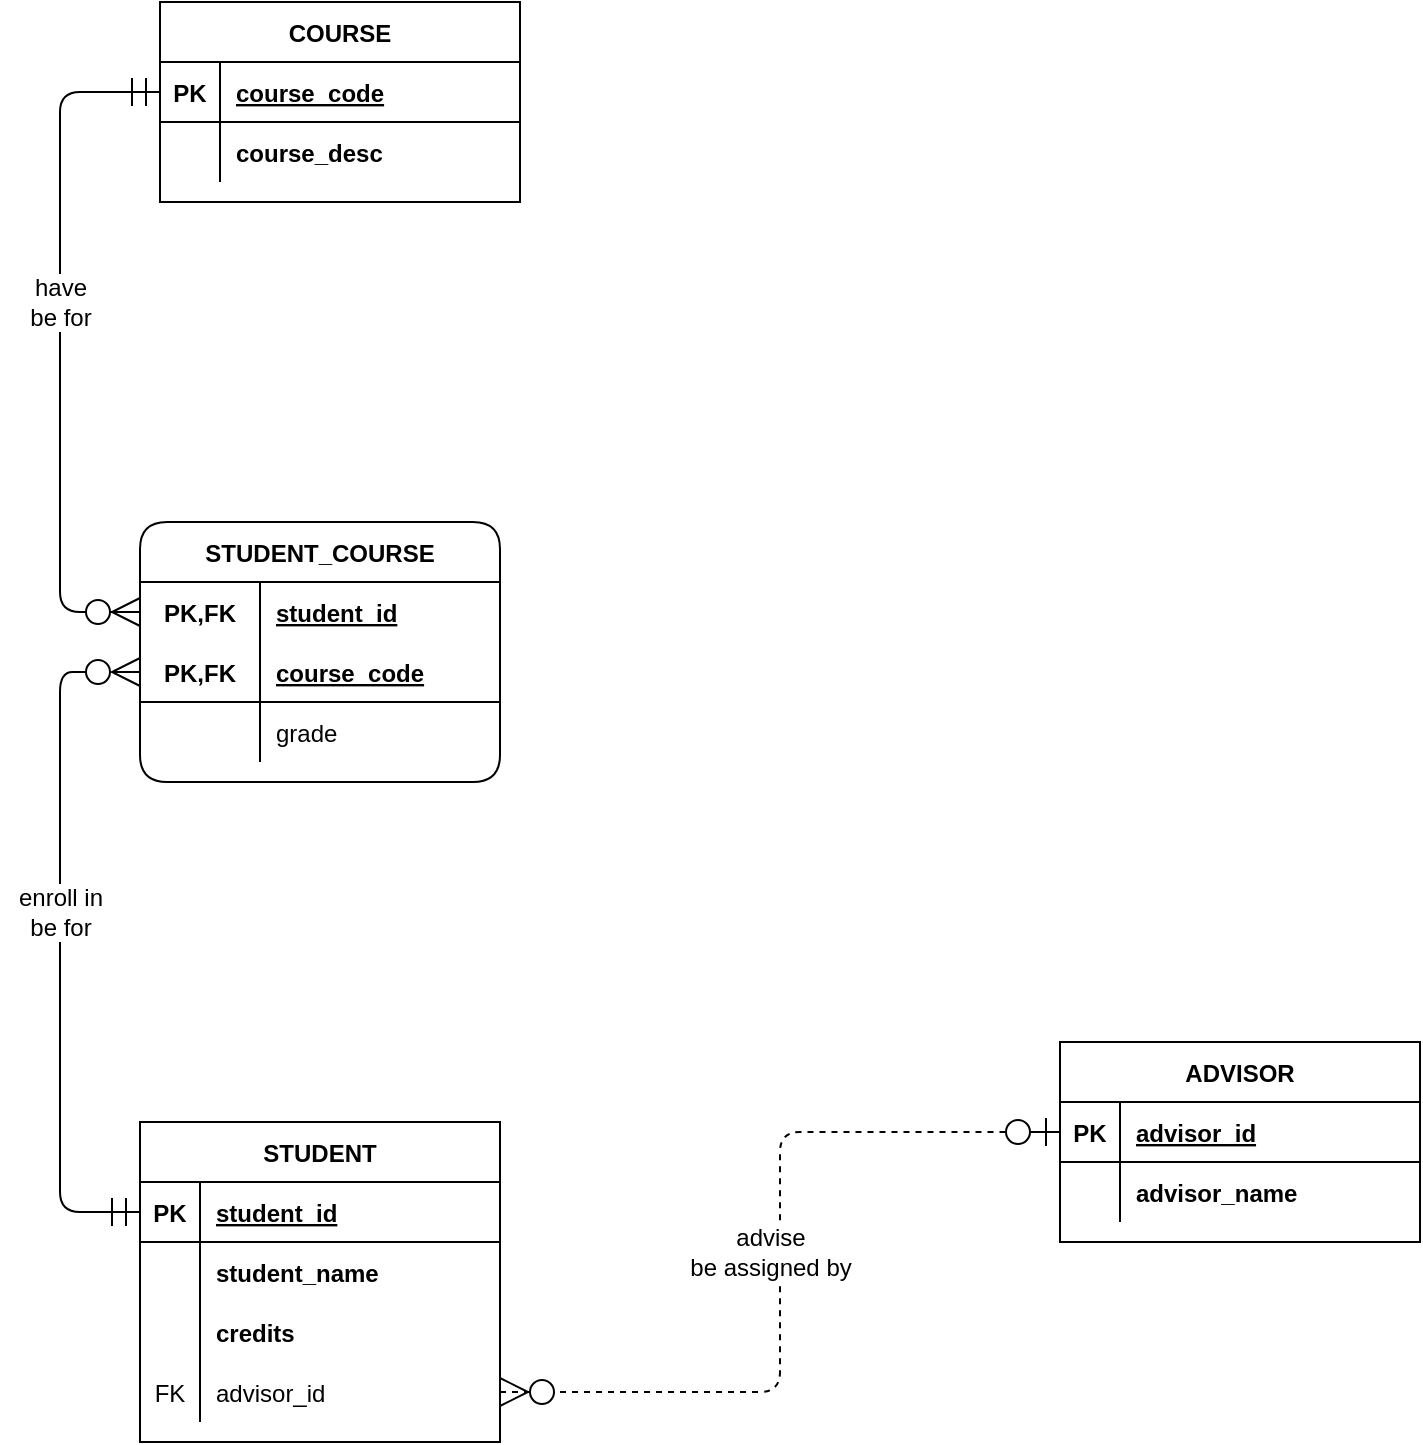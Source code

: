 <mxfile version="15.3.7" type="device"><diagram id="-5cfc8i5kIAN9DJoG0y5" name="Page-1"><mxGraphModel dx="1221" dy="644" grid="1" gridSize="10" guides="1" tooltips="1" connect="1" arrows="1" fold="1" page="1" pageScale="1" pageWidth="1700" pageHeight="1100" math="0" shadow="0"><root><mxCell id="0"/><mxCell id="1" parent="0"/><mxCell id="I5_GtN7GqCO0dgaqVWBn-1" value="COURSE" style="shape=table;startSize=30;container=1;collapsible=1;childLayout=tableLayout;fixedRows=1;rowLines=0;fontStyle=1;align=center;resizeLast=1;" vertex="1" parent="1"><mxGeometry x="580" y="210" width="180" height="100" as="geometry"/></mxCell><mxCell id="I5_GtN7GqCO0dgaqVWBn-2" value="" style="shape=partialRectangle;collapsible=0;dropTarget=0;pointerEvents=0;fillColor=none;top=0;left=0;bottom=1;right=0;points=[[0,0.5],[1,0.5]];portConstraint=eastwest;" vertex="1" parent="I5_GtN7GqCO0dgaqVWBn-1"><mxGeometry y="30" width="180" height="30" as="geometry"/></mxCell><mxCell id="I5_GtN7GqCO0dgaqVWBn-3" value="PK" style="shape=partialRectangle;connectable=0;fillColor=none;top=0;left=0;bottom=0;right=0;fontStyle=1;overflow=hidden;" vertex="1" parent="I5_GtN7GqCO0dgaqVWBn-2"><mxGeometry width="30" height="30" as="geometry"><mxRectangle width="30" height="30" as="alternateBounds"/></mxGeometry></mxCell><mxCell id="I5_GtN7GqCO0dgaqVWBn-4" value="course_code" style="shape=partialRectangle;connectable=0;fillColor=none;top=0;left=0;bottom=0;right=0;align=left;spacingLeft=6;fontStyle=5;overflow=hidden;" vertex="1" parent="I5_GtN7GqCO0dgaqVWBn-2"><mxGeometry x="30" width="150" height="30" as="geometry"><mxRectangle width="150" height="30" as="alternateBounds"/></mxGeometry></mxCell><mxCell id="I5_GtN7GqCO0dgaqVWBn-5" value="" style="shape=partialRectangle;collapsible=0;dropTarget=0;pointerEvents=0;fillColor=none;top=0;left=0;bottom=0;right=0;points=[[0,0.5],[1,0.5]];portConstraint=eastwest;" vertex="1" parent="I5_GtN7GqCO0dgaqVWBn-1"><mxGeometry y="60" width="180" height="30" as="geometry"/></mxCell><mxCell id="I5_GtN7GqCO0dgaqVWBn-6" value="" style="shape=partialRectangle;connectable=0;fillColor=none;top=0;left=0;bottom=0;right=0;editable=1;overflow=hidden;" vertex="1" parent="I5_GtN7GqCO0dgaqVWBn-5"><mxGeometry width="30" height="30" as="geometry"><mxRectangle width="30" height="30" as="alternateBounds"/></mxGeometry></mxCell><mxCell id="I5_GtN7GqCO0dgaqVWBn-7" value="course_desc" style="shape=partialRectangle;connectable=0;fillColor=none;top=0;left=0;bottom=0;right=0;align=left;spacingLeft=6;overflow=hidden;fontStyle=1" vertex="1" parent="I5_GtN7GqCO0dgaqVWBn-5"><mxGeometry x="30" width="150" height="30" as="geometry"><mxRectangle width="150" height="30" as="alternateBounds"/></mxGeometry></mxCell><mxCell id="I5_GtN7GqCO0dgaqVWBn-27" value="STUDENT_COURSE" style="shape=table;startSize=30;container=1;collapsible=1;childLayout=tableLayout;fixedRows=1;rowLines=0;fontStyle=1;align=center;resizeLast=1;rounded=1;" vertex="1" parent="1"><mxGeometry x="570" y="470" width="180" height="130" as="geometry"/></mxCell><mxCell id="I5_GtN7GqCO0dgaqVWBn-28" value="" style="shape=partialRectangle;collapsible=0;dropTarget=0;pointerEvents=0;fillColor=none;top=0;left=0;bottom=0;right=0;points=[[0,0.5],[1,0.5]];portConstraint=eastwest;" vertex="1" parent="I5_GtN7GqCO0dgaqVWBn-27"><mxGeometry y="30" width="180" height="30" as="geometry"/></mxCell><mxCell id="I5_GtN7GqCO0dgaqVWBn-29" value="PK,FK" style="shape=partialRectangle;connectable=0;fillColor=none;top=0;left=0;bottom=0;right=0;fontStyle=1;overflow=hidden;" vertex="1" parent="I5_GtN7GqCO0dgaqVWBn-28"><mxGeometry width="60" height="30" as="geometry"><mxRectangle width="60" height="30" as="alternateBounds"/></mxGeometry></mxCell><mxCell id="I5_GtN7GqCO0dgaqVWBn-30" value="student_id" style="shape=partialRectangle;connectable=0;fillColor=none;top=0;left=0;bottom=0;right=0;align=left;spacingLeft=6;fontStyle=5;overflow=hidden;" vertex="1" parent="I5_GtN7GqCO0dgaqVWBn-28"><mxGeometry x="60" width="120" height="30" as="geometry"><mxRectangle width="120" height="30" as="alternateBounds"/></mxGeometry></mxCell><mxCell id="I5_GtN7GqCO0dgaqVWBn-31" value="" style="shape=partialRectangle;collapsible=0;dropTarget=0;pointerEvents=0;fillColor=none;top=0;left=0;bottom=1;right=0;points=[[0,0.5],[1,0.5]];portConstraint=eastwest;" vertex="1" parent="I5_GtN7GqCO0dgaqVWBn-27"><mxGeometry y="60" width="180" height="30" as="geometry"/></mxCell><mxCell id="I5_GtN7GqCO0dgaqVWBn-32" value="PK,FK" style="shape=partialRectangle;connectable=0;fillColor=none;top=0;left=0;bottom=0;right=0;fontStyle=1;overflow=hidden;" vertex="1" parent="I5_GtN7GqCO0dgaqVWBn-31"><mxGeometry width="60" height="30" as="geometry"><mxRectangle width="60" height="30" as="alternateBounds"/></mxGeometry></mxCell><mxCell id="I5_GtN7GqCO0dgaqVWBn-33" value="course_code" style="shape=partialRectangle;connectable=0;fillColor=none;top=0;left=0;bottom=0;right=0;align=left;spacingLeft=6;fontStyle=5;overflow=hidden;" vertex="1" parent="I5_GtN7GqCO0dgaqVWBn-31"><mxGeometry x="60" width="120" height="30" as="geometry"><mxRectangle width="120" height="30" as="alternateBounds"/></mxGeometry></mxCell><mxCell id="I5_GtN7GqCO0dgaqVWBn-34" value="" style="shape=partialRectangle;collapsible=0;dropTarget=0;pointerEvents=0;fillColor=none;top=0;left=0;bottom=0;right=0;points=[[0,0.5],[1,0.5]];portConstraint=eastwest;" vertex="1" parent="I5_GtN7GqCO0dgaqVWBn-27"><mxGeometry y="90" width="180" height="30" as="geometry"/></mxCell><mxCell id="I5_GtN7GqCO0dgaqVWBn-35" value="" style="shape=partialRectangle;connectable=0;fillColor=none;top=0;left=0;bottom=0;right=0;editable=1;overflow=hidden;" vertex="1" parent="I5_GtN7GqCO0dgaqVWBn-34"><mxGeometry width="60" height="30" as="geometry"><mxRectangle width="60" height="30" as="alternateBounds"/></mxGeometry></mxCell><mxCell id="I5_GtN7GqCO0dgaqVWBn-36" value="grade" style="shape=partialRectangle;connectable=0;fillColor=none;top=0;left=0;bottom=0;right=0;align=left;spacingLeft=6;overflow=hidden;" vertex="1" parent="I5_GtN7GqCO0dgaqVWBn-34"><mxGeometry x="60" width="120" height="30" as="geometry"><mxRectangle width="120" height="30" as="alternateBounds"/></mxGeometry></mxCell><mxCell id="I5_GtN7GqCO0dgaqVWBn-40" value="STUDENT" style="shape=table;startSize=30;container=1;collapsible=1;childLayout=tableLayout;fixedRows=1;rowLines=0;fontStyle=1;align=center;resizeLast=1;" vertex="1" parent="1"><mxGeometry x="570" y="770" width="180" height="160" as="geometry"/></mxCell><mxCell id="I5_GtN7GqCO0dgaqVWBn-41" value="" style="shape=partialRectangle;collapsible=0;dropTarget=0;pointerEvents=0;fillColor=none;top=0;left=0;bottom=1;right=0;points=[[0,0.5],[1,0.5]];portConstraint=eastwest;" vertex="1" parent="I5_GtN7GqCO0dgaqVWBn-40"><mxGeometry y="30" width="180" height="30" as="geometry"/></mxCell><mxCell id="I5_GtN7GqCO0dgaqVWBn-42" value="PK" style="shape=partialRectangle;connectable=0;fillColor=none;top=0;left=0;bottom=0;right=0;fontStyle=1;overflow=hidden;" vertex="1" parent="I5_GtN7GqCO0dgaqVWBn-41"><mxGeometry width="30" height="30" as="geometry"><mxRectangle width="30" height="30" as="alternateBounds"/></mxGeometry></mxCell><mxCell id="I5_GtN7GqCO0dgaqVWBn-43" value="student_id" style="shape=partialRectangle;connectable=0;fillColor=none;top=0;left=0;bottom=0;right=0;align=left;spacingLeft=6;fontStyle=5;overflow=hidden;" vertex="1" parent="I5_GtN7GqCO0dgaqVWBn-41"><mxGeometry x="30" width="150" height="30" as="geometry"><mxRectangle width="150" height="30" as="alternateBounds"/></mxGeometry></mxCell><mxCell id="I5_GtN7GqCO0dgaqVWBn-44" value="" style="shape=partialRectangle;collapsible=0;dropTarget=0;pointerEvents=0;fillColor=none;top=0;left=0;bottom=0;right=0;points=[[0,0.5],[1,0.5]];portConstraint=eastwest;" vertex="1" parent="I5_GtN7GqCO0dgaqVWBn-40"><mxGeometry y="60" width="180" height="30" as="geometry"/></mxCell><mxCell id="I5_GtN7GqCO0dgaqVWBn-45" value="" style="shape=partialRectangle;connectable=0;fillColor=none;top=0;left=0;bottom=0;right=0;editable=1;overflow=hidden;" vertex="1" parent="I5_GtN7GqCO0dgaqVWBn-44"><mxGeometry width="30" height="30" as="geometry"><mxRectangle width="30" height="30" as="alternateBounds"/></mxGeometry></mxCell><mxCell id="I5_GtN7GqCO0dgaqVWBn-46" value="student_name" style="shape=partialRectangle;connectable=0;fillColor=none;top=0;left=0;bottom=0;right=0;align=left;spacingLeft=6;overflow=hidden;fontStyle=1" vertex="1" parent="I5_GtN7GqCO0dgaqVWBn-44"><mxGeometry x="30" width="150" height="30" as="geometry"><mxRectangle width="150" height="30" as="alternateBounds"/></mxGeometry></mxCell><mxCell id="I5_GtN7GqCO0dgaqVWBn-47" value="" style="shape=partialRectangle;collapsible=0;dropTarget=0;pointerEvents=0;fillColor=none;top=0;left=0;bottom=0;right=0;points=[[0,0.5],[1,0.5]];portConstraint=eastwest;" vertex="1" parent="I5_GtN7GqCO0dgaqVWBn-40"><mxGeometry y="90" width="180" height="30" as="geometry"/></mxCell><mxCell id="I5_GtN7GqCO0dgaqVWBn-48" value="" style="shape=partialRectangle;connectable=0;fillColor=none;top=0;left=0;bottom=0;right=0;editable=1;overflow=hidden;" vertex="1" parent="I5_GtN7GqCO0dgaqVWBn-47"><mxGeometry width="30" height="30" as="geometry"><mxRectangle width="30" height="30" as="alternateBounds"/></mxGeometry></mxCell><mxCell id="I5_GtN7GqCO0dgaqVWBn-49" value="credits" style="shape=partialRectangle;connectable=0;fillColor=none;top=0;left=0;bottom=0;right=0;align=left;spacingLeft=6;overflow=hidden;fontStyle=1" vertex="1" parent="I5_GtN7GqCO0dgaqVWBn-47"><mxGeometry x="30" width="150" height="30" as="geometry"><mxRectangle width="150" height="30" as="alternateBounds"/></mxGeometry></mxCell><mxCell id="I5_GtN7GqCO0dgaqVWBn-50" value="" style="shape=partialRectangle;collapsible=0;dropTarget=0;pointerEvents=0;fillColor=none;top=0;left=0;bottom=0;right=0;points=[[0,0.5],[1,0.5]];portConstraint=eastwest;" vertex="1" parent="I5_GtN7GqCO0dgaqVWBn-40"><mxGeometry y="120" width="180" height="30" as="geometry"/></mxCell><mxCell id="I5_GtN7GqCO0dgaqVWBn-51" value="FK" style="shape=partialRectangle;connectable=0;fillColor=none;top=0;left=0;bottom=0;right=0;editable=1;overflow=hidden;" vertex="1" parent="I5_GtN7GqCO0dgaqVWBn-50"><mxGeometry width="30" height="30" as="geometry"><mxRectangle width="30" height="30" as="alternateBounds"/></mxGeometry></mxCell><mxCell id="I5_GtN7GqCO0dgaqVWBn-52" value="advisor_id" style="shape=partialRectangle;connectable=0;fillColor=none;top=0;left=0;bottom=0;right=0;align=left;spacingLeft=6;overflow=hidden;" vertex="1" parent="I5_GtN7GqCO0dgaqVWBn-50"><mxGeometry x="30" width="150" height="30" as="geometry"><mxRectangle width="150" height="30" as="alternateBounds"/></mxGeometry></mxCell><mxCell id="I5_GtN7GqCO0dgaqVWBn-53" value="ADVISOR" style="shape=table;startSize=30;container=1;collapsible=1;childLayout=tableLayout;fixedRows=1;rowLines=0;fontStyle=1;align=center;resizeLast=1;" vertex="1" parent="1"><mxGeometry x="1030" y="730" width="180" height="100" as="geometry"/></mxCell><mxCell id="I5_GtN7GqCO0dgaqVWBn-54" value="" style="shape=partialRectangle;collapsible=0;dropTarget=0;pointerEvents=0;fillColor=none;top=0;left=0;bottom=1;right=0;points=[[0,0.5],[1,0.5]];portConstraint=eastwest;" vertex="1" parent="I5_GtN7GqCO0dgaqVWBn-53"><mxGeometry y="30" width="180" height="30" as="geometry"/></mxCell><mxCell id="I5_GtN7GqCO0dgaqVWBn-55" value="PK" style="shape=partialRectangle;connectable=0;fillColor=none;top=0;left=0;bottom=0;right=0;fontStyle=1;overflow=hidden;" vertex="1" parent="I5_GtN7GqCO0dgaqVWBn-54"><mxGeometry width="30" height="30" as="geometry"><mxRectangle width="30" height="30" as="alternateBounds"/></mxGeometry></mxCell><mxCell id="I5_GtN7GqCO0dgaqVWBn-56" value="advisor_id" style="shape=partialRectangle;connectable=0;fillColor=none;top=0;left=0;bottom=0;right=0;align=left;spacingLeft=6;fontStyle=5;overflow=hidden;" vertex="1" parent="I5_GtN7GqCO0dgaqVWBn-54"><mxGeometry x="30" width="150" height="30" as="geometry"><mxRectangle width="150" height="30" as="alternateBounds"/></mxGeometry></mxCell><mxCell id="I5_GtN7GqCO0dgaqVWBn-57" value="" style="shape=partialRectangle;collapsible=0;dropTarget=0;pointerEvents=0;fillColor=none;top=0;left=0;bottom=0;right=0;points=[[0,0.5],[1,0.5]];portConstraint=eastwest;" vertex="1" parent="I5_GtN7GqCO0dgaqVWBn-53"><mxGeometry y="60" width="180" height="30" as="geometry"/></mxCell><mxCell id="I5_GtN7GqCO0dgaqVWBn-58" value="" style="shape=partialRectangle;connectable=0;fillColor=none;top=0;left=0;bottom=0;right=0;editable=1;overflow=hidden;" vertex="1" parent="I5_GtN7GqCO0dgaqVWBn-57"><mxGeometry width="30" height="30" as="geometry"><mxRectangle width="30" height="30" as="alternateBounds"/></mxGeometry></mxCell><mxCell id="I5_GtN7GqCO0dgaqVWBn-59" value="advisor_name" style="shape=partialRectangle;connectable=0;fillColor=none;top=0;left=0;bottom=0;right=0;align=left;spacingLeft=6;overflow=hidden;fontStyle=1" vertex="1" parent="I5_GtN7GqCO0dgaqVWBn-57"><mxGeometry x="30" width="150" height="30" as="geometry"><mxRectangle width="150" height="30" as="alternateBounds"/></mxGeometry></mxCell><mxCell id="I5_GtN7GqCO0dgaqVWBn-66" value="" style="endArrow=ERmandOne;html=1;entryX=0;entryY=0.5;entryDx=0;entryDy=0;exitX=0;exitY=0.5;exitDx=0;exitDy=0;edgeStyle=orthogonalEdgeStyle;endFill=0;endSize=12;startSize=12;startArrow=ERzeroToMany;startFill=1;" edge="1" parent="1" source="I5_GtN7GqCO0dgaqVWBn-28" target="I5_GtN7GqCO0dgaqVWBn-2"><mxGeometry width="50" height="50" relative="1" as="geometry"><mxPoint x="540" y="510" as="sourcePoint"/><mxPoint x="590" y="460" as="targetPoint"/><Array as="points"><mxPoint x="530" y="515"/><mxPoint x="530" y="255"/></Array></mxGeometry></mxCell><mxCell id="I5_GtN7GqCO0dgaqVWBn-67" value="" style="endArrow=ERzeroToMany;html=1;entryX=0;entryY=0.5;entryDx=0;entryDy=0;exitX=0;exitY=0.5;exitDx=0;exitDy=0;edgeStyle=orthogonalEdgeStyle;endSize=12;startSize=12;startArrow=ERmandOne;startFill=0;endFill=0;" edge="1" parent="1" source="I5_GtN7GqCO0dgaqVWBn-41" target="I5_GtN7GqCO0dgaqVWBn-31"><mxGeometry width="50" height="50" relative="1" as="geometry"><mxPoint x="540" y="800" as="sourcePoint"/><mxPoint x="590" y="750" as="targetPoint"/><Array as="points"><mxPoint x="530" y="815"/><mxPoint x="530" y="545"/></Array></mxGeometry></mxCell><mxCell id="I5_GtN7GqCO0dgaqVWBn-68" value="" style="endArrow=ERzeroToOne;dashed=1;html=1;entryX=0;entryY=0.5;entryDx=0;entryDy=0;exitX=1;exitY=0.5;exitDx=0;exitDy=0;edgeStyle=orthogonalEdgeStyle;startArrow=ERzeroToMany;startFill=1;endSize=12;startSize=12;endFill=0;" edge="1" parent="1" source="I5_GtN7GqCO0dgaqVWBn-50" target="I5_GtN7GqCO0dgaqVWBn-54"><mxGeometry width="50" height="50" relative="1" as="geometry"><mxPoint x="540" y="800" as="sourcePoint"/><mxPoint x="590" y="750" as="targetPoint"/></mxGeometry></mxCell><mxCell id="I5_GtN7GqCO0dgaqVWBn-69" value="have&lt;br&gt;be for" style="text;html=1;resizable=0;autosize=1;align=center;verticalAlign=middle;points=[];fillColor=none;strokeColor=none;rounded=0;labelBackgroundColor=default;" vertex="1" parent="1"><mxGeometry x="505" y="345" width="50" height="30" as="geometry"/></mxCell><mxCell id="I5_GtN7GqCO0dgaqVWBn-70" value="enroll in&lt;br&gt;be for" style="text;html=1;resizable=0;autosize=1;align=center;verticalAlign=middle;points=[];fillColor=none;strokeColor=none;rounded=0;labelBackgroundColor=default;" vertex="1" parent="1"><mxGeometry x="500" y="650" width="60" height="30" as="geometry"/></mxCell><mxCell id="I5_GtN7GqCO0dgaqVWBn-71" value="advise&lt;br&gt;be assigned by" style="text;html=1;resizable=0;autosize=1;align=center;verticalAlign=middle;points=[];fillColor=none;strokeColor=none;rounded=0;labelBackgroundColor=default;" vertex="1" parent="1"><mxGeometry x="840" y="820" width="90" height="30" as="geometry"/></mxCell></root></mxGraphModel></diagram></mxfile>